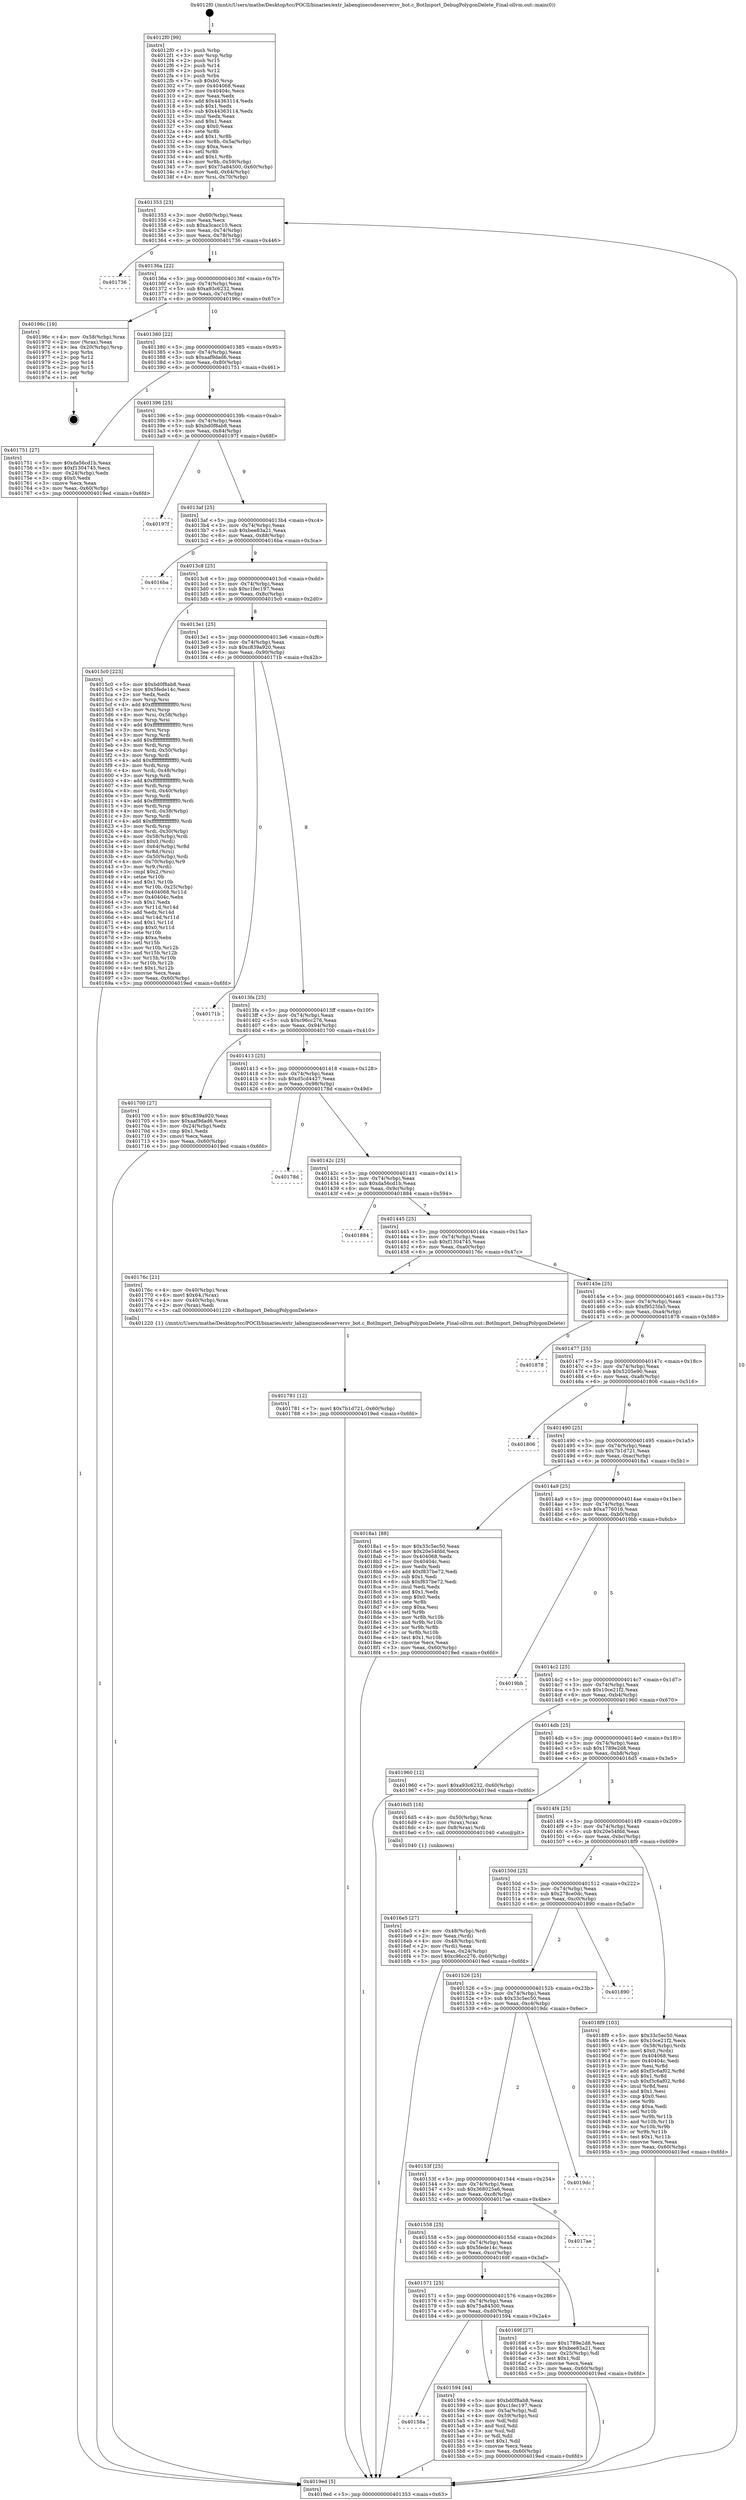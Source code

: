 digraph "0x4012f0" {
  label = "0x4012f0 (/mnt/c/Users/mathe/Desktop/tcc/POCII/binaries/extr_labenginecodeserversv_bot.c_BotImport_DebugPolygonDelete_Final-ollvm.out::main(0))"
  labelloc = "t"
  node[shape=record]

  Entry [label="",width=0.3,height=0.3,shape=circle,fillcolor=black,style=filled]
  "0x401353" [label="{
     0x401353 [23]\l
     | [instrs]\l
     &nbsp;&nbsp;0x401353 \<+3\>: mov -0x60(%rbp),%eax\l
     &nbsp;&nbsp;0x401356 \<+2\>: mov %eax,%ecx\l
     &nbsp;&nbsp;0x401358 \<+6\>: sub $0xa3cacc10,%ecx\l
     &nbsp;&nbsp;0x40135e \<+3\>: mov %eax,-0x74(%rbp)\l
     &nbsp;&nbsp;0x401361 \<+3\>: mov %ecx,-0x78(%rbp)\l
     &nbsp;&nbsp;0x401364 \<+6\>: je 0000000000401736 \<main+0x446\>\l
  }"]
  "0x401736" [label="{
     0x401736\l
  }", style=dashed]
  "0x40136a" [label="{
     0x40136a [22]\l
     | [instrs]\l
     &nbsp;&nbsp;0x40136a \<+5\>: jmp 000000000040136f \<main+0x7f\>\l
     &nbsp;&nbsp;0x40136f \<+3\>: mov -0x74(%rbp),%eax\l
     &nbsp;&nbsp;0x401372 \<+5\>: sub $0xa93c6232,%eax\l
     &nbsp;&nbsp;0x401377 \<+3\>: mov %eax,-0x7c(%rbp)\l
     &nbsp;&nbsp;0x40137a \<+6\>: je 000000000040196c \<main+0x67c\>\l
  }"]
  Exit [label="",width=0.3,height=0.3,shape=circle,fillcolor=black,style=filled,peripheries=2]
  "0x40196c" [label="{
     0x40196c [19]\l
     | [instrs]\l
     &nbsp;&nbsp;0x40196c \<+4\>: mov -0x58(%rbp),%rax\l
     &nbsp;&nbsp;0x401970 \<+2\>: mov (%rax),%eax\l
     &nbsp;&nbsp;0x401972 \<+4\>: lea -0x20(%rbp),%rsp\l
     &nbsp;&nbsp;0x401976 \<+1\>: pop %rbx\l
     &nbsp;&nbsp;0x401977 \<+2\>: pop %r12\l
     &nbsp;&nbsp;0x401979 \<+2\>: pop %r14\l
     &nbsp;&nbsp;0x40197b \<+2\>: pop %r15\l
     &nbsp;&nbsp;0x40197d \<+1\>: pop %rbp\l
     &nbsp;&nbsp;0x40197e \<+1\>: ret\l
  }"]
  "0x401380" [label="{
     0x401380 [22]\l
     | [instrs]\l
     &nbsp;&nbsp;0x401380 \<+5\>: jmp 0000000000401385 \<main+0x95\>\l
     &nbsp;&nbsp;0x401385 \<+3\>: mov -0x74(%rbp),%eax\l
     &nbsp;&nbsp;0x401388 \<+5\>: sub $0xaaf9dad6,%eax\l
     &nbsp;&nbsp;0x40138d \<+3\>: mov %eax,-0x80(%rbp)\l
     &nbsp;&nbsp;0x401390 \<+6\>: je 0000000000401751 \<main+0x461\>\l
  }"]
  "0x401781" [label="{
     0x401781 [12]\l
     | [instrs]\l
     &nbsp;&nbsp;0x401781 \<+7\>: movl $0x7b1d721,-0x60(%rbp)\l
     &nbsp;&nbsp;0x401788 \<+5\>: jmp 00000000004019ed \<main+0x6fd\>\l
  }"]
  "0x401751" [label="{
     0x401751 [27]\l
     | [instrs]\l
     &nbsp;&nbsp;0x401751 \<+5\>: mov $0xda56cd1b,%eax\l
     &nbsp;&nbsp;0x401756 \<+5\>: mov $0xf1304745,%ecx\l
     &nbsp;&nbsp;0x40175b \<+3\>: mov -0x24(%rbp),%edx\l
     &nbsp;&nbsp;0x40175e \<+3\>: cmp $0x0,%edx\l
     &nbsp;&nbsp;0x401761 \<+3\>: cmove %ecx,%eax\l
     &nbsp;&nbsp;0x401764 \<+3\>: mov %eax,-0x60(%rbp)\l
     &nbsp;&nbsp;0x401767 \<+5\>: jmp 00000000004019ed \<main+0x6fd\>\l
  }"]
  "0x401396" [label="{
     0x401396 [25]\l
     | [instrs]\l
     &nbsp;&nbsp;0x401396 \<+5\>: jmp 000000000040139b \<main+0xab\>\l
     &nbsp;&nbsp;0x40139b \<+3\>: mov -0x74(%rbp),%eax\l
     &nbsp;&nbsp;0x40139e \<+5\>: sub $0xbd0f8ab8,%eax\l
     &nbsp;&nbsp;0x4013a3 \<+6\>: mov %eax,-0x84(%rbp)\l
     &nbsp;&nbsp;0x4013a9 \<+6\>: je 000000000040197f \<main+0x68f\>\l
  }"]
  "0x4016e5" [label="{
     0x4016e5 [27]\l
     | [instrs]\l
     &nbsp;&nbsp;0x4016e5 \<+4\>: mov -0x48(%rbp),%rdi\l
     &nbsp;&nbsp;0x4016e9 \<+2\>: mov %eax,(%rdi)\l
     &nbsp;&nbsp;0x4016eb \<+4\>: mov -0x48(%rbp),%rdi\l
     &nbsp;&nbsp;0x4016ef \<+2\>: mov (%rdi),%eax\l
     &nbsp;&nbsp;0x4016f1 \<+3\>: mov %eax,-0x24(%rbp)\l
     &nbsp;&nbsp;0x4016f4 \<+7\>: movl $0xc96cc276,-0x60(%rbp)\l
     &nbsp;&nbsp;0x4016fb \<+5\>: jmp 00000000004019ed \<main+0x6fd\>\l
  }"]
  "0x40197f" [label="{
     0x40197f\l
  }", style=dashed]
  "0x4013af" [label="{
     0x4013af [25]\l
     | [instrs]\l
     &nbsp;&nbsp;0x4013af \<+5\>: jmp 00000000004013b4 \<main+0xc4\>\l
     &nbsp;&nbsp;0x4013b4 \<+3\>: mov -0x74(%rbp),%eax\l
     &nbsp;&nbsp;0x4013b7 \<+5\>: sub $0xbee83a21,%eax\l
     &nbsp;&nbsp;0x4013bc \<+6\>: mov %eax,-0x88(%rbp)\l
     &nbsp;&nbsp;0x4013c2 \<+6\>: je 00000000004016ba \<main+0x3ca\>\l
  }"]
  "0x4012f0" [label="{
     0x4012f0 [99]\l
     | [instrs]\l
     &nbsp;&nbsp;0x4012f0 \<+1\>: push %rbp\l
     &nbsp;&nbsp;0x4012f1 \<+3\>: mov %rsp,%rbp\l
     &nbsp;&nbsp;0x4012f4 \<+2\>: push %r15\l
     &nbsp;&nbsp;0x4012f6 \<+2\>: push %r14\l
     &nbsp;&nbsp;0x4012f8 \<+2\>: push %r12\l
     &nbsp;&nbsp;0x4012fa \<+1\>: push %rbx\l
     &nbsp;&nbsp;0x4012fb \<+7\>: sub $0xb0,%rsp\l
     &nbsp;&nbsp;0x401302 \<+7\>: mov 0x404068,%eax\l
     &nbsp;&nbsp;0x401309 \<+7\>: mov 0x40404c,%ecx\l
     &nbsp;&nbsp;0x401310 \<+2\>: mov %eax,%edx\l
     &nbsp;&nbsp;0x401312 \<+6\>: add $0x44363114,%edx\l
     &nbsp;&nbsp;0x401318 \<+3\>: sub $0x1,%edx\l
     &nbsp;&nbsp;0x40131b \<+6\>: sub $0x44363114,%edx\l
     &nbsp;&nbsp;0x401321 \<+3\>: imul %edx,%eax\l
     &nbsp;&nbsp;0x401324 \<+3\>: and $0x1,%eax\l
     &nbsp;&nbsp;0x401327 \<+3\>: cmp $0x0,%eax\l
     &nbsp;&nbsp;0x40132a \<+4\>: sete %r8b\l
     &nbsp;&nbsp;0x40132e \<+4\>: and $0x1,%r8b\l
     &nbsp;&nbsp;0x401332 \<+4\>: mov %r8b,-0x5a(%rbp)\l
     &nbsp;&nbsp;0x401336 \<+3\>: cmp $0xa,%ecx\l
     &nbsp;&nbsp;0x401339 \<+4\>: setl %r8b\l
     &nbsp;&nbsp;0x40133d \<+4\>: and $0x1,%r8b\l
     &nbsp;&nbsp;0x401341 \<+4\>: mov %r8b,-0x59(%rbp)\l
     &nbsp;&nbsp;0x401345 \<+7\>: movl $0x75a84500,-0x60(%rbp)\l
     &nbsp;&nbsp;0x40134c \<+3\>: mov %edi,-0x64(%rbp)\l
     &nbsp;&nbsp;0x40134f \<+4\>: mov %rsi,-0x70(%rbp)\l
  }"]
  "0x4016ba" [label="{
     0x4016ba\l
  }", style=dashed]
  "0x4013c8" [label="{
     0x4013c8 [25]\l
     | [instrs]\l
     &nbsp;&nbsp;0x4013c8 \<+5\>: jmp 00000000004013cd \<main+0xdd\>\l
     &nbsp;&nbsp;0x4013cd \<+3\>: mov -0x74(%rbp),%eax\l
     &nbsp;&nbsp;0x4013d0 \<+5\>: sub $0xc1fec197,%eax\l
     &nbsp;&nbsp;0x4013d5 \<+6\>: mov %eax,-0x8c(%rbp)\l
     &nbsp;&nbsp;0x4013db \<+6\>: je 00000000004015c0 \<main+0x2d0\>\l
  }"]
  "0x4019ed" [label="{
     0x4019ed [5]\l
     | [instrs]\l
     &nbsp;&nbsp;0x4019ed \<+5\>: jmp 0000000000401353 \<main+0x63\>\l
  }"]
  "0x4015c0" [label="{
     0x4015c0 [223]\l
     | [instrs]\l
     &nbsp;&nbsp;0x4015c0 \<+5\>: mov $0xbd0f8ab8,%eax\l
     &nbsp;&nbsp;0x4015c5 \<+5\>: mov $0x5fede14c,%ecx\l
     &nbsp;&nbsp;0x4015ca \<+2\>: xor %edx,%edx\l
     &nbsp;&nbsp;0x4015cc \<+3\>: mov %rsp,%rsi\l
     &nbsp;&nbsp;0x4015cf \<+4\>: add $0xfffffffffffffff0,%rsi\l
     &nbsp;&nbsp;0x4015d3 \<+3\>: mov %rsi,%rsp\l
     &nbsp;&nbsp;0x4015d6 \<+4\>: mov %rsi,-0x58(%rbp)\l
     &nbsp;&nbsp;0x4015da \<+3\>: mov %rsp,%rsi\l
     &nbsp;&nbsp;0x4015dd \<+4\>: add $0xfffffffffffffff0,%rsi\l
     &nbsp;&nbsp;0x4015e1 \<+3\>: mov %rsi,%rsp\l
     &nbsp;&nbsp;0x4015e4 \<+3\>: mov %rsp,%rdi\l
     &nbsp;&nbsp;0x4015e7 \<+4\>: add $0xfffffffffffffff0,%rdi\l
     &nbsp;&nbsp;0x4015eb \<+3\>: mov %rdi,%rsp\l
     &nbsp;&nbsp;0x4015ee \<+4\>: mov %rdi,-0x50(%rbp)\l
     &nbsp;&nbsp;0x4015f2 \<+3\>: mov %rsp,%rdi\l
     &nbsp;&nbsp;0x4015f5 \<+4\>: add $0xfffffffffffffff0,%rdi\l
     &nbsp;&nbsp;0x4015f9 \<+3\>: mov %rdi,%rsp\l
     &nbsp;&nbsp;0x4015fc \<+4\>: mov %rdi,-0x48(%rbp)\l
     &nbsp;&nbsp;0x401600 \<+3\>: mov %rsp,%rdi\l
     &nbsp;&nbsp;0x401603 \<+4\>: add $0xfffffffffffffff0,%rdi\l
     &nbsp;&nbsp;0x401607 \<+3\>: mov %rdi,%rsp\l
     &nbsp;&nbsp;0x40160a \<+4\>: mov %rdi,-0x40(%rbp)\l
     &nbsp;&nbsp;0x40160e \<+3\>: mov %rsp,%rdi\l
     &nbsp;&nbsp;0x401611 \<+4\>: add $0xfffffffffffffff0,%rdi\l
     &nbsp;&nbsp;0x401615 \<+3\>: mov %rdi,%rsp\l
     &nbsp;&nbsp;0x401618 \<+4\>: mov %rdi,-0x38(%rbp)\l
     &nbsp;&nbsp;0x40161c \<+3\>: mov %rsp,%rdi\l
     &nbsp;&nbsp;0x40161f \<+4\>: add $0xfffffffffffffff0,%rdi\l
     &nbsp;&nbsp;0x401623 \<+3\>: mov %rdi,%rsp\l
     &nbsp;&nbsp;0x401626 \<+4\>: mov %rdi,-0x30(%rbp)\l
     &nbsp;&nbsp;0x40162a \<+4\>: mov -0x58(%rbp),%rdi\l
     &nbsp;&nbsp;0x40162e \<+6\>: movl $0x0,(%rdi)\l
     &nbsp;&nbsp;0x401634 \<+4\>: mov -0x64(%rbp),%r8d\l
     &nbsp;&nbsp;0x401638 \<+3\>: mov %r8d,(%rsi)\l
     &nbsp;&nbsp;0x40163b \<+4\>: mov -0x50(%rbp),%rdi\l
     &nbsp;&nbsp;0x40163f \<+4\>: mov -0x70(%rbp),%r9\l
     &nbsp;&nbsp;0x401643 \<+3\>: mov %r9,(%rdi)\l
     &nbsp;&nbsp;0x401646 \<+3\>: cmpl $0x2,(%rsi)\l
     &nbsp;&nbsp;0x401649 \<+4\>: setne %r10b\l
     &nbsp;&nbsp;0x40164d \<+4\>: and $0x1,%r10b\l
     &nbsp;&nbsp;0x401651 \<+4\>: mov %r10b,-0x25(%rbp)\l
     &nbsp;&nbsp;0x401655 \<+8\>: mov 0x404068,%r11d\l
     &nbsp;&nbsp;0x40165d \<+7\>: mov 0x40404c,%ebx\l
     &nbsp;&nbsp;0x401664 \<+3\>: sub $0x1,%edx\l
     &nbsp;&nbsp;0x401667 \<+3\>: mov %r11d,%r14d\l
     &nbsp;&nbsp;0x40166a \<+3\>: add %edx,%r14d\l
     &nbsp;&nbsp;0x40166d \<+4\>: imul %r14d,%r11d\l
     &nbsp;&nbsp;0x401671 \<+4\>: and $0x1,%r11d\l
     &nbsp;&nbsp;0x401675 \<+4\>: cmp $0x0,%r11d\l
     &nbsp;&nbsp;0x401679 \<+4\>: sete %r10b\l
     &nbsp;&nbsp;0x40167d \<+3\>: cmp $0xa,%ebx\l
     &nbsp;&nbsp;0x401680 \<+4\>: setl %r15b\l
     &nbsp;&nbsp;0x401684 \<+3\>: mov %r10b,%r12b\l
     &nbsp;&nbsp;0x401687 \<+3\>: and %r15b,%r12b\l
     &nbsp;&nbsp;0x40168a \<+3\>: xor %r15b,%r10b\l
     &nbsp;&nbsp;0x40168d \<+3\>: or %r10b,%r12b\l
     &nbsp;&nbsp;0x401690 \<+4\>: test $0x1,%r12b\l
     &nbsp;&nbsp;0x401694 \<+3\>: cmovne %ecx,%eax\l
     &nbsp;&nbsp;0x401697 \<+3\>: mov %eax,-0x60(%rbp)\l
     &nbsp;&nbsp;0x40169a \<+5\>: jmp 00000000004019ed \<main+0x6fd\>\l
  }"]
  "0x4013e1" [label="{
     0x4013e1 [25]\l
     | [instrs]\l
     &nbsp;&nbsp;0x4013e1 \<+5\>: jmp 00000000004013e6 \<main+0xf6\>\l
     &nbsp;&nbsp;0x4013e6 \<+3\>: mov -0x74(%rbp),%eax\l
     &nbsp;&nbsp;0x4013e9 \<+5\>: sub $0xc839a920,%eax\l
     &nbsp;&nbsp;0x4013ee \<+6\>: mov %eax,-0x90(%rbp)\l
     &nbsp;&nbsp;0x4013f4 \<+6\>: je 000000000040171b \<main+0x42b\>\l
  }"]
  "0x40158a" [label="{
     0x40158a\l
  }", style=dashed]
  "0x40171b" [label="{
     0x40171b\l
  }", style=dashed]
  "0x4013fa" [label="{
     0x4013fa [25]\l
     | [instrs]\l
     &nbsp;&nbsp;0x4013fa \<+5\>: jmp 00000000004013ff \<main+0x10f\>\l
     &nbsp;&nbsp;0x4013ff \<+3\>: mov -0x74(%rbp),%eax\l
     &nbsp;&nbsp;0x401402 \<+5\>: sub $0xc96cc276,%eax\l
     &nbsp;&nbsp;0x401407 \<+6\>: mov %eax,-0x94(%rbp)\l
     &nbsp;&nbsp;0x40140d \<+6\>: je 0000000000401700 \<main+0x410\>\l
  }"]
  "0x401594" [label="{
     0x401594 [44]\l
     | [instrs]\l
     &nbsp;&nbsp;0x401594 \<+5\>: mov $0xbd0f8ab8,%eax\l
     &nbsp;&nbsp;0x401599 \<+5\>: mov $0xc1fec197,%ecx\l
     &nbsp;&nbsp;0x40159e \<+3\>: mov -0x5a(%rbp),%dl\l
     &nbsp;&nbsp;0x4015a1 \<+4\>: mov -0x59(%rbp),%sil\l
     &nbsp;&nbsp;0x4015a5 \<+3\>: mov %dl,%dil\l
     &nbsp;&nbsp;0x4015a8 \<+3\>: and %sil,%dil\l
     &nbsp;&nbsp;0x4015ab \<+3\>: xor %sil,%dl\l
     &nbsp;&nbsp;0x4015ae \<+3\>: or %dl,%dil\l
     &nbsp;&nbsp;0x4015b1 \<+4\>: test $0x1,%dil\l
     &nbsp;&nbsp;0x4015b5 \<+3\>: cmovne %ecx,%eax\l
     &nbsp;&nbsp;0x4015b8 \<+3\>: mov %eax,-0x60(%rbp)\l
     &nbsp;&nbsp;0x4015bb \<+5\>: jmp 00000000004019ed \<main+0x6fd\>\l
  }"]
  "0x401700" [label="{
     0x401700 [27]\l
     | [instrs]\l
     &nbsp;&nbsp;0x401700 \<+5\>: mov $0xc839a920,%eax\l
     &nbsp;&nbsp;0x401705 \<+5\>: mov $0xaaf9dad6,%ecx\l
     &nbsp;&nbsp;0x40170a \<+3\>: mov -0x24(%rbp),%edx\l
     &nbsp;&nbsp;0x40170d \<+3\>: cmp $0x1,%edx\l
     &nbsp;&nbsp;0x401710 \<+3\>: cmovl %ecx,%eax\l
     &nbsp;&nbsp;0x401713 \<+3\>: mov %eax,-0x60(%rbp)\l
     &nbsp;&nbsp;0x401716 \<+5\>: jmp 00000000004019ed \<main+0x6fd\>\l
  }"]
  "0x401413" [label="{
     0x401413 [25]\l
     | [instrs]\l
     &nbsp;&nbsp;0x401413 \<+5\>: jmp 0000000000401418 \<main+0x128\>\l
     &nbsp;&nbsp;0x401418 \<+3\>: mov -0x74(%rbp),%eax\l
     &nbsp;&nbsp;0x40141b \<+5\>: sub $0xd5cd4427,%eax\l
     &nbsp;&nbsp;0x401420 \<+6\>: mov %eax,-0x98(%rbp)\l
     &nbsp;&nbsp;0x401426 \<+6\>: je 000000000040178d \<main+0x49d\>\l
  }"]
  "0x401571" [label="{
     0x401571 [25]\l
     | [instrs]\l
     &nbsp;&nbsp;0x401571 \<+5\>: jmp 0000000000401576 \<main+0x286\>\l
     &nbsp;&nbsp;0x401576 \<+3\>: mov -0x74(%rbp),%eax\l
     &nbsp;&nbsp;0x401579 \<+5\>: sub $0x75a84500,%eax\l
     &nbsp;&nbsp;0x40157e \<+6\>: mov %eax,-0xd0(%rbp)\l
     &nbsp;&nbsp;0x401584 \<+6\>: je 0000000000401594 \<main+0x2a4\>\l
  }"]
  "0x40178d" [label="{
     0x40178d\l
  }", style=dashed]
  "0x40142c" [label="{
     0x40142c [25]\l
     | [instrs]\l
     &nbsp;&nbsp;0x40142c \<+5\>: jmp 0000000000401431 \<main+0x141\>\l
     &nbsp;&nbsp;0x401431 \<+3\>: mov -0x74(%rbp),%eax\l
     &nbsp;&nbsp;0x401434 \<+5\>: sub $0xda56cd1b,%eax\l
     &nbsp;&nbsp;0x401439 \<+6\>: mov %eax,-0x9c(%rbp)\l
     &nbsp;&nbsp;0x40143f \<+6\>: je 0000000000401884 \<main+0x594\>\l
  }"]
  "0x40169f" [label="{
     0x40169f [27]\l
     | [instrs]\l
     &nbsp;&nbsp;0x40169f \<+5\>: mov $0x1789e2d8,%eax\l
     &nbsp;&nbsp;0x4016a4 \<+5\>: mov $0xbee83a21,%ecx\l
     &nbsp;&nbsp;0x4016a9 \<+3\>: mov -0x25(%rbp),%dl\l
     &nbsp;&nbsp;0x4016ac \<+3\>: test $0x1,%dl\l
     &nbsp;&nbsp;0x4016af \<+3\>: cmovne %ecx,%eax\l
     &nbsp;&nbsp;0x4016b2 \<+3\>: mov %eax,-0x60(%rbp)\l
     &nbsp;&nbsp;0x4016b5 \<+5\>: jmp 00000000004019ed \<main+0x6fd\>\l
  }"]
  "0x401884" [label="{
     0x401884\l
  }", style=dashed]
  "0x401445" [label="{
     0x401445 [25]\l
     | [instrs]\l
     &nbsp;&nbsp;0x401445 \<+5\>: jmp 000000000040144a \<main+0x15a\>\l
     &nbsp;&nbsp;0x40144a \<+3\>: mov -0x74(%rbp),%eax\l
     &nbsp;&nbsp;0x40144d \<+5\>: sub $0xf1304745,%eax\l
     &nbsp;&nbsp;0x401452 \<+6\>: mov %eax,-0xa0(%rbp)\l
     &nbsp;&nbsp;0x401458 \<+6\>: je 000000000040176c \<main+0x47c\>\l
  }"]
  "0x401558" [label="{
     0x401558 [25]\l
     | [instrs]\l
     &nbsp;&nbsp;0x401558 \<+5\>: jmp 000000000040155d \<main+0x26d\>\l
     &nbsp;&nbsp;0x40155d \<+3\>: mov -0x74(%rbp),%eax\l
     &nbsp;&nbsp;0x401560 \<+5\>: sub $0x5fede14c,%eax\l
     &nbsp;&nbsp;0x401565 \<+6\>: mov %eax,-0xcc(%rbp)\l
     &nbsp;&nbsp;0x40156b \<+6\>: je 000000000040169f \<main+0x3af\>\l
  }"]
  "0x40176c" [label="{
     0x40176c [21]\l
     | [instrs]\l
     &nbsp;&nbsp;0x40176c \<+4\>: mov -0x40(%rbp),%rax\l
     &nbsp;&nbsp;0x401770 \<+6\>: movl $0x64,(%rax)\l
     &nbsp;&nbsp;0x401776 \<+4\>: mov -0x40(%rbp),%rax\l
     &nbsp;&nbsp;0x40177a \<+2\>: mov (%rax),%edi\l
     &nbsp;&nbsp;0x40177c \<+5\>: call 0000000000401220 \<BotImport_DebugPolygonDelete\>\l
     | [calls]\l
     &nbsp;&nbsp;0x401220 \{1\} (/mnt/c/Users/mathe/Desktop/tcc/POCII/binaries/extr_labenginecodeserversv_bot.c_BotImport_DebugPolygonDelete_Final-ollvm.out::BotImport_DebugPolygonDelete)\l
  }"]
  "0x40145e" [label="{
     0x40145e [25]\l
     | [instrs]\l
     &nbsp;&nbsp;0x40145e \<+5\>: jmp 0000000000401463 \<main+0x173\>\l
     &nbsp;&nbsp;0x401463 \<+3\>: mov -0x74(%rbp),%eax\l
     &nbsp;&nbsp;0x401466 \<+5\>: sub $0xf9525fa5,%eax\l
     &nbsp;&nbsp;0x40146b \<+6\>: mov %eax,-0xa4(%rbp)\l
     &nbsp;&nbsp;0x401471 \<+6\>: je 0000000000401878 \<main+0x588\>\l
  }"]
  "0x4017ae" [label="{
     0x4017ae\l
  }", style=dashed]
  "0x401878" [label="{
     0x401878\l
  }", style=dashed]
  "0x401477" [label="{
     0x401477 [25]\l
     | [instrs]\l
     &nbsp;&nbsp;0x401477 \<+5\>: jmp 000000000040147c \<main+0x18c\>\l
     &nbsp;&nbsp;0x40147c \<+3\>: mov -0x74(%rbp),%eax\l
     &nbsp;&nbsp;0x40147f \<+5\>: sub $0x5205e90,%eax\l
     &nbsp;&nbsp;0x401484 \<+6\>: mov %eax,-0xa8(%rbp)\l
     &nbsp;&nbsp;0x40148a \<+6\>: je 0000000000401806 \<main+0x516\>\l
  }"]
  "0x40153f" [label="{
     0x40153f [25]\l
     | [instrs]\l
     &nbsp;&nbsp;0x40153f \<+5\>: jmp 0000000000401544 \<main+0x254\>\l
     &nbsp;&nbsp;0x401544 \<+3\>: mov -0x74(%rbp),%eax\l
     &nbsp;&nbsp;0x401547 \<+5\>: sub $0x368025a6,%eax\l
     &nbsp;&nbsp;0x40154c \<+6\>: mov %eax,-0xc8(%rbp)\l
     &nbsp;&nbsp;0x401552 \<+6\>: je 00000000004017ae \<main+0x4be\>\l
  }"]
  "0x401806" [label="{
     0x401806\l
  }", style=dashed]
  "0x401490" [label="{
     0x401490 [25]\l
     | [instrs]\l
     &nbsp;&nbsp;0x401490 \<+5\>: jmp 0000000000401495 \<main+0x1a5\>\l
     &nbsp;&nbsp;0x401495 \<+3\>: mov -0x74(%rbp),%eax\l
     &nbsp;&nbsp;0x401498 \<+5\>: sub $0x7b1d721,%eax\l
     &nbsp;&nbsp;0x40149d \<+6\>: mov %eax,-0xac(%rbp)\l
     &nbsp;&nbsp;0x4014a3 \<+6\>: je 00000000004018a1 \<main+0x5b1\>\l
  }"]
  "0x4019dc" [label="{
     0x4019dc\l
  }", style=dashed]
  "0x4018a1" [label="{
     0x4018a1 [88]\l
     | [instrs]\l
     &nbsp;&nbsp;0x4018a1 \<+5\>: mov $0x33c5ec50,%eax\l
     &nbsp;&nbsp;0x4018a6 \<+5\>: mov $0x20e54fdd,%ecx\l
     &nbsp;&nbsp;0x4018ab \<+7\>: mov 0x404068,%edx\l
     &nbsp;&nbsp;0x4018b2 \<+7\>: mov 0x40404c,%esi\l
     &nbsp;&nbsp;0x4018b9 \<+2\>: mov %edx,%edi\l
     &nbsp;&nbsp;0x4018bb \<+6\>: add $0xf837be72,%edi\l
     &nbsp;&nbsp;0x4018c1 \<+3\>: sub $0x1,%edi\l
     &nbsp;&nbsp;0x4018c4 \<+6\>: sub $0xf837be72,%edi\l
     &nbsp;&nbsp;0x4018ca \<+3\>: imul %edi,%edx\l
     &nbsp;&nbsp;0x4018cd \<+3\>: and $0x1,%edx\l
     &nbsp;&nbsp;0x4018d0 \<+3\>: cmp $0x0,%edx\l
     &nbsp;&nbsp;0x4018d3 \<+4\>: sete %r8b\l
     &nbsp;&nbsp;0x4018d7 \<+3\>: cmp $0xa,%esi\l
     &nbsp;&nbsp;0x4018da \<+4\>: setl %r9b\l
     &nbsp;&nbsp;0x4018de \<+3\>: mov %r8b,%r10b\l
     &nbsp;&nbsp;0x4018e1 \<+3\>: and %r9b,%r10b\l
     &nbsp;&nbsp;0x4018e4 \<+3\>: xor %r9b,%r8b\l
     &nbsp;&nbsp;0x4018e7 \<+3\>: or %r8b,%r10b\l
     &nbsp;&nbsp;0x4018ea \<+4\>: test $0x1,%r10b\l
     &nbsp;&nbsp;0x4018ee \<+3\>: cmovne %ecx,%eax\l
     &nbsp;&nbsp;0x4018f1 \<+3\>: mov %eax,-0x60(%rbp)\l
     &nbsp;&nbsp;0x4018f4 \<+5\>: jmp 00000000004019ed \<main+0x6fd\>\l
  }"]
  "0x4014a9" [label="{
     0x4014a9 [25]\l
     | [instrs]\l
     &nbsp;&nbsp;0x4014a9 \<+5\>: jmp 00000000004014ae \<main+0x1be\>\l
     &nbsp;&nbsp;0x4014ae \<+3\>: mov -0x74(%rbp),%eax\l
     &nbsp;&nbsp;0x4014b1 \<+5\>: sub $0xa776016,%eax\l
     &nbsp;&nbsp;0x4014b6 \<+6\>: mov %eax,-0xb0(%rbp)\l
     &nbsp;&nbsp;0x4014bc \<+6\>: je 00000000004019bb \<main+0x6cb\>\l
  }"]
  "0x401526" [label="{
     0x401526 [25]\l
     | [instrs]\l
     &nbsp;&nbsp;0x401526 \<+5\>: jmp 000000000040152b \<main+0x23b\>\l
     &nbsp;&nbsp;0x40152b \<+3\>: mov -0x74(%rbp),%eax\l
     &nbsp;&nbsp;0x40152e \<+5\>: sub $0x33c5ec50,%eax\l
     &nbsp;&nbsp;0x401533 \<+6\>: mov %eax,-0xc4(%rbp)\l
     &nbsp;&nbsp;0x401539 \<+6\>: je 00000000004019dc \<main+0x6ec\>\l
  }"]
  "0x4019bb" [label="{
     0x4019bb\l
  }", style=dashed]
  "0x4014c2" [label="{
     0x4014c2 [25]\l
     | [instrs]\l
     &nbsp;&nbsp;0x4014c2 \<+5\>: jmp 00000000004014c7 \<main+0x1d7\>\l
     &nbsp;&nbsp;0x4014c7 \<+3\>: mov -0x74(%rbp),%eax\l
     &nbsp;&nbsp;0x4014ca \<+5\>: sub $0x10ce21f2,%eax\l
     &nbsp;&nbsp;0x4014cf \<+6\>: mov %eax,-0xb4(%rbp)\l
     &nbsp;&nbsp;0x4014d5 \<+6\>: je 0000000000401960 \<main+0x670\>\l
  }"]
  "0x401890" [label="{
     0x401890\l
  }", style=dashed]
  "0x401960" [label="{
     0x401960 [12]\l
     | [instrs]\l
     &nbsp;&nbsp;0x401960 \<+7\>: movl $0xa93c6232,-0x60(%rbp)\l
     &nbsp;&nbsp;0x401967 \<+5\>: jmp 00000000004019ed \<main+0x6fd\>\l
  }"]
  "0x4014db" [label="{
     0x4014db [25]\l
     | [instrs]\l
     &nbsp;&nbsp;0x4014db \<+5\>: jmp 00000000004014e0 \<main+0x1f0\>\l
     &nbsp;&nbsp;0x4014e0 \<+3\>: mov -0x74(%rbp),%eax\l
     &nbsp;&nbsp;0x4014e3 \<+5\>: sub $0x1789e2d8,%eax\l
     &nbsp;&nbsp;0x4014e8 \<+6\>: mov %eax,-0xb8(%rbp)\l
     &nbsp;&nbsp;0x4014ee \<+6\>: je 00000000004016d5 \<main+0x3e5\>\l
  }"]
  "0x40150d" [label="{
     0x40150d [25]\l
     | [instrs]\l
     &nbsp;&nbsp;0x40150d \<+5\>: jmp 0000000000401512 \<main+0x222\>\l
     &nbsp;&nbsp;0x401512 \<+3\>: mov -0x74(%rbp),%eax\l
     &nbsp;&nbsp;0x401515 \<+5\>: sub $0x278ce0dc,%eax\l
     &nbsp;&nbsp;0x40151a \<+6\>: mov %eax,-0xc0(%rbp)\l
     &nbsp;&nbsp;0x401520 \<+6\>: je 0000000000401890 \<main+0x5a0\>\l
  }"]
  "0x4016d5" [label="{
     0x4016d5 [16]\l
     | [instrs]\l
     &nbsp;&nbsp;0x4016d5 \<+4\>: mov -0x50(%rbp),%rax\l
     &nbsp;&nbsp;0x4016d9 \<+3\>: mov (%rax),%rax\l
     &nbsp;&nbsp;0x4016dc \<+4\>: mov 0x8(%rax),%rdi\l
     &nbsp;&nbsp;0x4016e0 \<+5\>: call 0000000000401040 \<atoi@plt\>\l
     | [calls]\l
     &nbsp;&nbsp;0x401040 \{1\} (unknown)\l
  }"]
  "0x4014f4" [label="{
     0x4014f4 [25]\l
     | [instrs]\l
     &nbsp;&nbsp;0x4014f4 \<+5\>: jmp 00000000004014f9 \<main+0x209\>\l
     &nbsp;&nbsp;0x4014f9 \<+3\>: mov -0x74(%rbp),%eax\l
     &nbsp;&nbsp;0x4014fc \<+5\>: sub $0x20e54fdd,%eax\l
     &nbsp;&nbsp;0x401501 \<+6\>: mov %eax,-0xbc(%rbp)\l
     &nbsp;&nbsp;0x401507 \<+6\>: je 00000000004018f9 \<main+0x609\>\l
  }"]
  "0x4018f9" [label="{
     0x4018f9 [103]\l
     | [instrs]\l
     &nbsp;&nbsp;0x4018f9 \<+5\>: mov $0x33c5ec50,%eax\l
     &nbsp;&nbsp;0x4018fe \<+5\>: mov $0x10ce21f2,%ecx\l
     &nbsp;&nbsp;0x401903 \<+4\>: mov -0x58(%rbp),%rdx\l
     &nbsp;&nbsp;0x401907 \<+6\>: movl $0x0,(%rdx)\l
     &nbsp;&nbsp;0x40190d \<+7\>: mov 0x404068,%esi\l
     &nbsp;&nbsp;0x401914 \<+7\>: mov 0x40404c,%edi\l
     &nbsp;&nbsp;0x40191b \<+3\>: mov %esi,%r8d\l
     &nbsp;&nbsp;0x40191e \<+7\>: add $0xf3c6af02,%r8d\l
     &nbsp;&nbsp;0x401925 \<+4\>: sub $0x1,%r8d\l
     &nbsp;&nbsp;0x401929 \<+7\>: sub $0xf3c6af02,%r8d\l
     &nbsp;&nbsp;0x401930 \<+4\>: imul %r8d,%esi\l
     &nbsp;&nbsp;0x401934 \<+3\>: and $0x1,%esi\l
     &nbsp;&nbsp;0x401937 \<+3\>: cmp $0x0,%esi\l
     &nbsp;&nbsp;0x40193a \<+4\>: sete %r9b\l
     &nbsp;&nbsp;0x40193e \<+3\>: cmp $0xa,%edi\l
     &nbsp;&nbsp;0x401941 \<+4\>: setl %r10b\l
     &nbsp;&nbsp;0x401945 \<+3\>: mov %r9b,%r11b\l
     &nbsp;&nbsp;0x401948 \<+3\>: and %r10b,%r11b\l
     &nbsp;&nbsp;0x40194b \<+3\>: xor %r10b,%r9b\l
     &nbsp;&nbsp;0x40194e \<+3\>: or %r9b,%r11b\l
     &nbsp;&nbsp;0x401951 \<+4\>: test $0x1,%r11b\l
     &nbsp;&nbsp;0x401955 \<+3\>: cmovne %ecx,%eax\l
     &nbsp;&nbsp;0x401958 \<+3\>: mov %eax,-0x60(%rbp)\l
     &nbsp;&nbsp;0x40195b \<+5\>: jmp 00000000004019ed \<main+0x6fd\>\l
  }"]
  Entry -> "0x4012f0" [label=" 1"]
  "0x401353" -> "0x401736" [label=" 0"]
  "0x401353" -> "0x40136a" [label=" 11"]
  "0x40196c" -> Exit [label=" 1"]
  "0x40136a" -> "0x40196c" [label=" 1"]
  "0x40136a" -> "0x401380" [label=" 10"]
  "0x401960" -> "0x4019ed" [label=" 1"]
  "0x401380" -> "0x401751" [label=" 1"]
  "0x401380" -> "0x401396" [label=" 9"]
  "0x4018f9" -> "0x4019ed" [label=" 1"]
  "0x401396" -> "0x40197f" [label=" 0"]
  "0x401396" -> "0x4013af" [label=" 9"]
  "0x4018a1" -> "0x4019ed" [label=" 1"]
  "0x4013af" -> "0x4016ba" [label=" 0"]
  "0x4013af" -> "0x4013c8" [label=" 9"]
  "0x401781" -> "0x4019ed" [label=" 1"]
  "0x4013c8" -> "0x4015c0" [label=" 1"]
  "0x4013c8" -> "0x4013e1" [label=" 8"]
  "0x40176c" -> "0x401781" [label=" 1"]
  "0x4013e1" -> "0x40171b" [label=" 0"]
  "0x4013e1" -> "0x4013fa" [label=" 8"]
  "0x401751" -> "0x4019ed" [label=" 1"]
  "0x4013fa" -> "0x401700" [label=" 1"]
  "0x4013fa" -> "0x401413" [label=" 7"]
  "0x401700" -> "0x4019ed" [label=" 1"]
  "0x401413" -> "0x40178d" [label=" 0"]
  "0x401413" -> "0x40142c" [label=" 7"]
  "0x4016d5" -> "0x4016e5" [label=" 1"]
  "0x40142c" -> "0x401884" [label=" 0"]
  "0x40142c" -> "0x401445" [label=" 7"]
  "0x40169f" -> "0x4019ed" [label=" 1"]
  "0x401445" -> "0x40176c" [label=" 1"]
  "0x401445" -> "0x40145e" [label=" 6"]
  "0x4019ed" -> "0x401353" [label=" 10"]
  "0x40145e" -> "0x401878" [label=" 0"]
  "0x40145e" -> "0x401477" [label=" 6"]
  "0x4012f0" -> "0x401353" [label=" 1"]
  "0x401477" -> "0x401806" [label=" 0"]
  "0x401477" -> "0x401490" [label=" 6"]
  "0x401571" -> "0x40158a" [label=" 0"]
  "0x401490" -> "0x4018a1" [label=" 1"]
  "0x401490" -> "0x4014a9" [label=" 5"]
  "0x401571" -> "0x401594" [label=" 1"]
  "0x4014a9" -> "0x4019bb" [label=" 0"]
  "0x4014a9" -> "0x4014c2" [label=" 5"]
  "0x401558" -> "0x401571" [label=" 1"]
  "0x4014c2" -> "0x401960" [label=" 1"]
  "0x4014c2" -> "0x4014db" [label=" 4"]
  "0x401558" -> "0x40169f" [label=" 1"]
  "0x4014db" -> "0x4016d5" [label=" 1"]
  "0x4014db" -> "0x4014f4" [label=" 3"]
  "0x40153f" -> "0x401558" [label=" 2"]
  "0x4014f4" -> "0x4018f9" [label=" 1"]
  "0x4014f4" -> "0x40150d" [label=" 2"]
  "0x4015c0" -> "0x4019ed" [label=" 1"]
  "0x40150d" -> "0x401890" [label=" 0"]
  "0x40150d" -> "0x401526" [label=" 2"]
  "0x4016e5" -> "0x4019ed" [label=" 1"]
  "0x401526" -> "0x4019dc" [label=" 0"]
  "0x401526" -> "0x40153f" [label=" 2"]
  "0x401594" -> "0x4019ed" [label=" 1"]
  "0x40153f" -> "0x4017ae" [label=" 0"]
}
